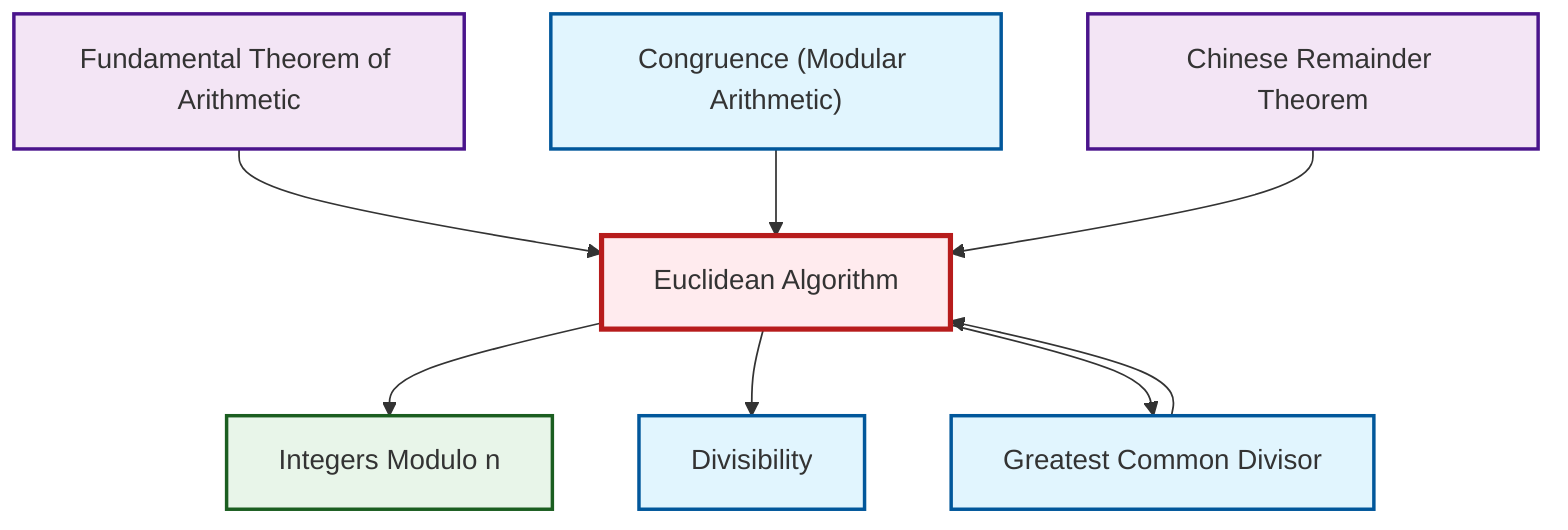 graph TD
    classDef definition fill:#e1f5fe,stroke:#01579b,stroke-width:2px
    classDef theorem fill:#f3e5f5,stroke:#4a148c,stroke-width:2px
    classDef axiom fill:#fff3e0,stroke:#e65100,stroke-width:2px
    classDef example fill:#e8f5e9,stroke:#1b5e20,stroke-width:2px
    classDef current fill:#ffebee,stroke:#b71c1c,stroke-width:3px
    def-congruence["Congruence (Modular Arithmetic)"]:::definition
    thm-chinese-remainder["Chinese Remainder Theorem"]:::theorem
    def-divisibility["Divisibility"]:::definition
    def-gcd["Greatest Common Divisor"]:::definition
    thm-euclidean-algorithm["Euclidean Algorithm"]:::theorem
    thm-fundamental-arithmetic["Fundamental Theorem of Arithmetic"]:::theorem
    ex-quotient-integers-mod-n["Integers Modulo n"]:::example
    thm-fundamental-arithmetic --> thm-euclidean-algorithm
    thm-euclidean-algorithm --> ex-quotient-integers-mod-n
    thm-euclidean-algorithm --> def-divisibility
    def-gcd --> thm-euclidean-algorithm
    def-congruence --> thm-euclidean-algorithm
    thm-chinese-remainder --> thm-euclidean-algorithm
    thm-euclidean-algorithm --> def-gcd
    class thm-euclidean-algorithm current
